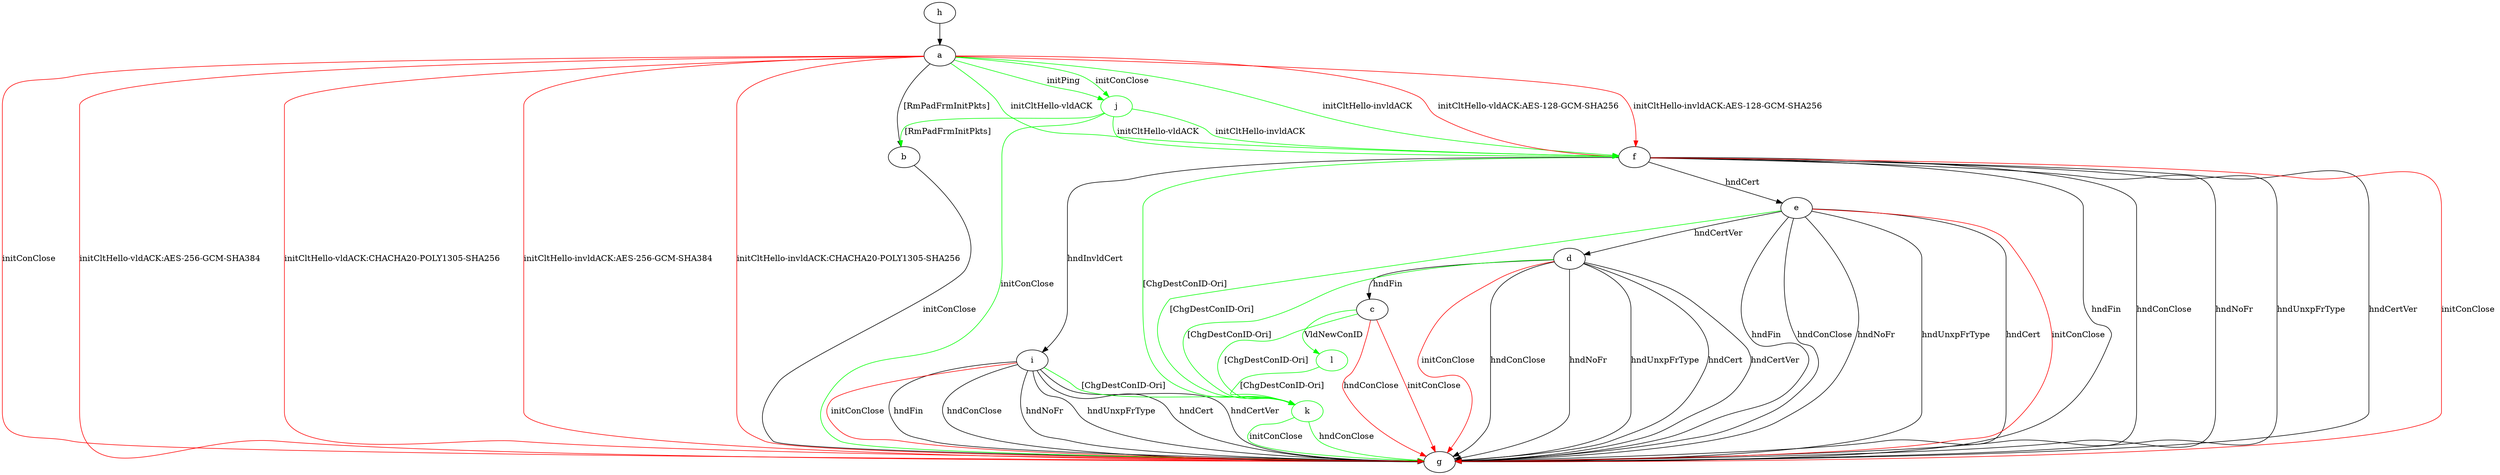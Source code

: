 digraph "" {
	a -> b	[key=0,
		label="[RmPadFrmInitPkts] "];
	a -> f	[key=0,
		color=green,
		label="initCltHello-vldACK "];
	a -> f	[key=1,
		color=green,
		label="initCltHello-invldACK "];
	a -> f	[key=2,
		color=red,
		label="initCltHello-vldACK:AES-128-GCM-SHA256 "];
	a -> f	[key=3,
		color=red,
		label="initCltHello-invldACK:AES-128-GCM-SHA256 "];
	a -> g	[key=0,
		color=red,
		label="initConClose "];
	a -> g	[key=1,
		color=red,
		label="initCltHello-vldACK:AES-256-GCM-SHA384 "];
	a -> g	[key=2,
		color=red,
		label="initCltHello-vldACK:CHACHA20-POLY1305-SHA256 "];
	a -> g	[key=3,
		color=red,
		label="initCltHello-invldACK:AES-256-GCM-SHA384 "];
	a -> g	[key=4,
		color=red,
		label="initCltHello-invldACK:CHACHA20-POLY1305-SHA256 "];
	j	[color=green];
	a -> j	[key=0,
		color=green,
		label="initPing "];
	a -> j	[key=1,
		color=green,
		label="initConClose "];
	b -> g	[key=0,
		label="initConClose "];
	c -> g	[key=0,
		color=red,
		label="initConClose "];
	c -> g	[key=1,
		color=red,
		label="hndConClose "];
	k	[color=green];
	c -> k	[key=0,
		color=green,
		label="[ChgDestConID-Ori] "];
	l	[color=green];
	c -> l	[key=0,
		color=green,
		label="VldNewConID "];
	d -> c	[key=0,
		label="hndFin "];
	d -> g	[key=0,
		label="hndConClose "];
	d -> g	[key=1,
		label="hndNoFr "];
	d -> g	[key=2,
		label="hndUnxpFrType "];
	d -> g	[key=3,
		label="hndCert "];
	d -> g	[key=4,
		label="hndCertVer "];
	d -> g	[key=5,
		color=red,
		label="initConClose "];
	d -> k	[key=0,
		color=green,
		label="[ChgDestConID-Ori] "];
	e -> d	[key=0,
		label="hndCertVer "];
	e -> g	[key=0,
		label="hndFin "];
	e -> g	[key=1,
		label="hndConClose "];
	e -> g	[key=2,
		label="hndNoFr "];
	e -> g	[key=3,
		label="hndUnxpFrType "];
	e -> g	[key=4,
		label="hndCert "];
	e -> g	[key=5,
		color=red,
		label="initConClose "];
	e -> k	[key=0,
		color=green,
		label="[ChgDestConID-Ori] "];
	f -> e	[key=0,
		label="hndCert "];
	f -> g	[key=0,
		label="hndFin "];
	f -> g	[key=1,
		label="hndConClose "];
	f -> g	[key=2,
		label="hndNoFr "];
	f -> g	[key=3,
		label="hndUnxpFrType "];
	f -> g	[key=4,
		label="hndCertVer "];
	f -> g	[key=5,
		color=red,
		label="initConClose "];
	f -> i	[key=0,
		label="hndInvldCert "];
	f -> k	[key=0,
		color=green,
		label="[ChgDestConID-Ori] "];
	h -> a	[key=0];
	i -> g	[key=0,
		label="hndFin "];
	i -> g	[key=1,
		label="hndConClose "];
	i -> g	[key=2,
		label="hndNoFr "];
	i -> g	[key=3,
		label="hndUnxpFrType "];
	i -> g	[key=4,
		label="hndCert "];
	i -> g	[key=5,
		label="hndCertVer "];
	i -> g	[key=6,
		color=red,
		label="initConClose "];
	i -> k	[key=0,
		color=green,
		label="[ChgDestConID-Ori] "];
	j -> b	[key=0,
		color=green,
		label="[RmPadFrmInitPkts] "];
	j -> f	[key=0,
		color=green,
		label="initCltHello-vldACK "];
	j -> f	[key=1,
		color=green,
		label="initCltHello-invldACK "];
	j -> g	[key=0,
		color=green,
		label="initConClose "];
	k -> g	[key=0,
		color=green,
		label="initConClose "];
	k -> g	[key=1,
		color=green,
		label="hndConClose "];
	l -> k	[key=0,
		color=green,
		label="[ChgDestConID-Ori] "];
}
